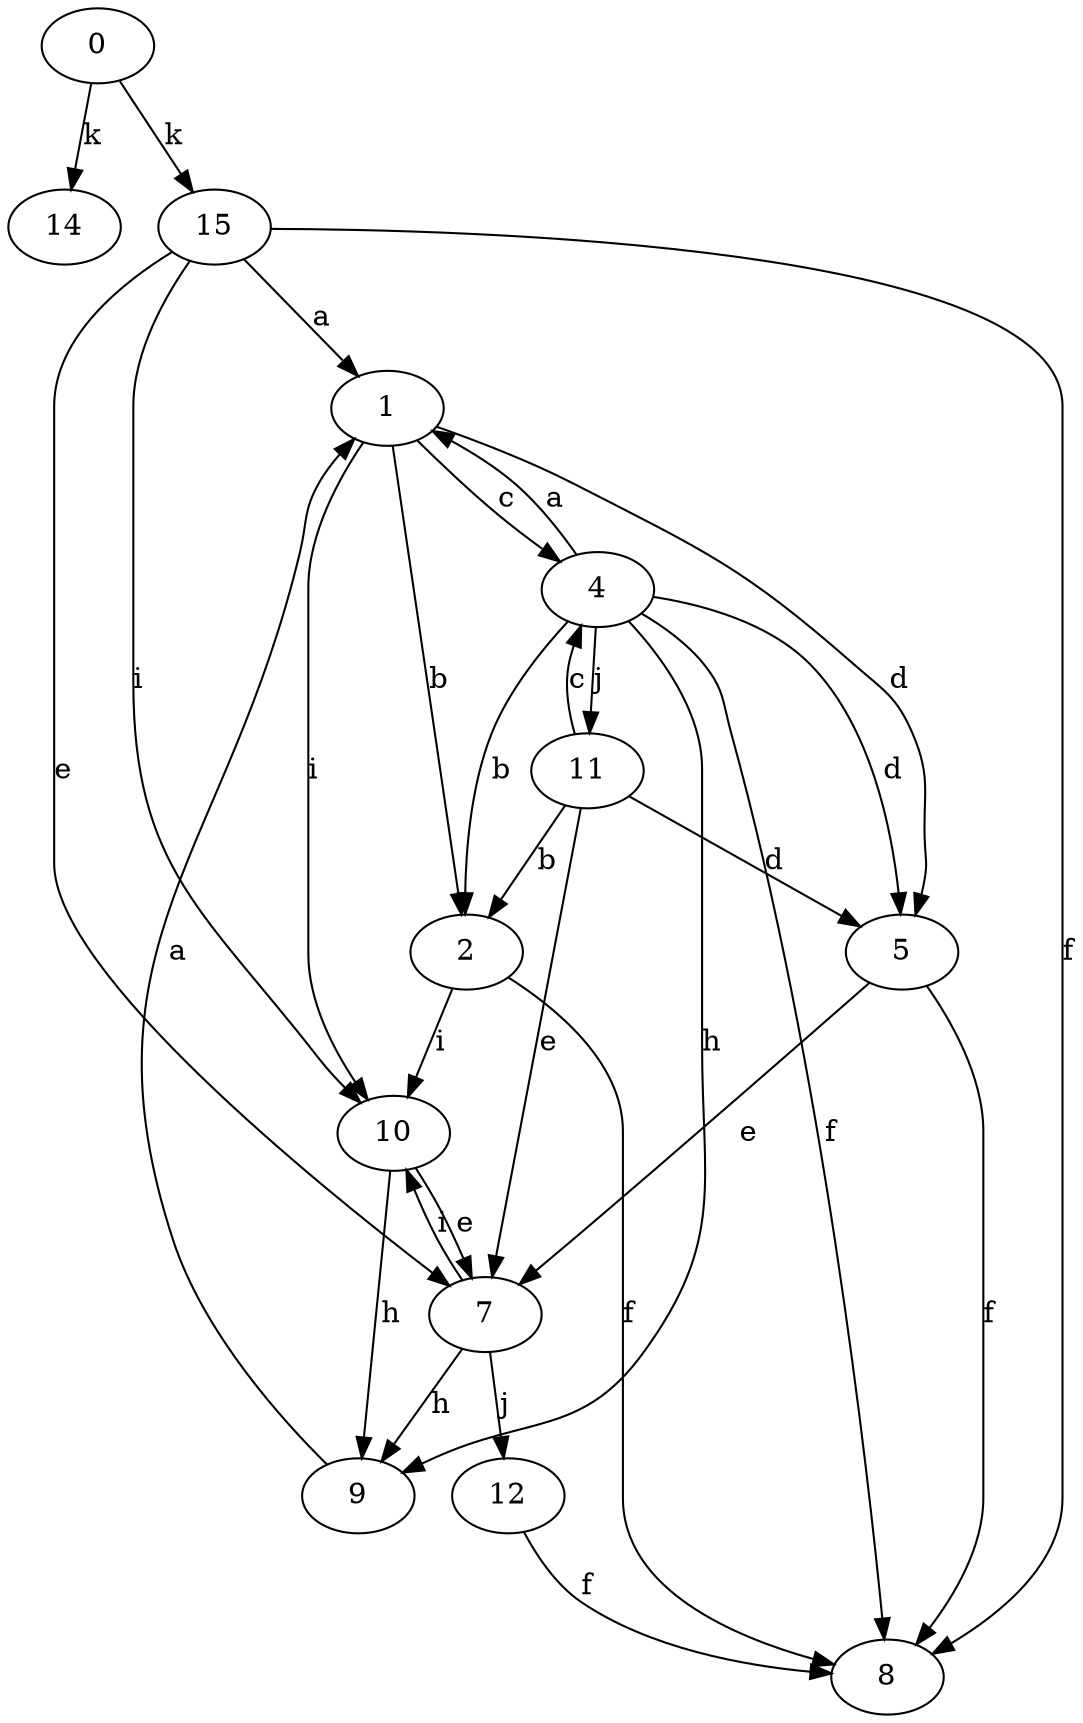strict digraph  {
0;
1;
2;
4;
5;
7;
8;
9;
10;
11;
12;
14;
15;
0 -> 14  [label=k];
0 -> 15  [label=k];
1 -> 2  [label=b];
1 -> 4  [label=c];
1 -> 5  [label=d];
1 -> 10  [label=i];
2 -> 8  [label=f];
2 -> 10  [label=i];
4 -> 1  [label=a];
4 -> 2  [label=b];
4 -> 5  [label=d];
4 -> 8  [label=f];
4 -> 9  [label=h];
4 -> 11  [label=j];
5 -> 7  [label=e];
5 -> 8  [label=f];
7 -> 9  [label=h];
7 -> 10  [label=i];
7 -> 12  [label=j];
9 -> 1  [label=a];
10 -> 7  [label=e];
10 -> 9  [label=h];
11 -> 2  [label=b];
11 -> 4  [label=c];
11 -> 5  [label=d];
11 -> 7  [label=e];
12 -> 8  [label=f];
15 -> 1  [label=a];
15 -> 7  [label=e];
15 -> 8  [label=f];
15 -> 10  [label=i];
}
